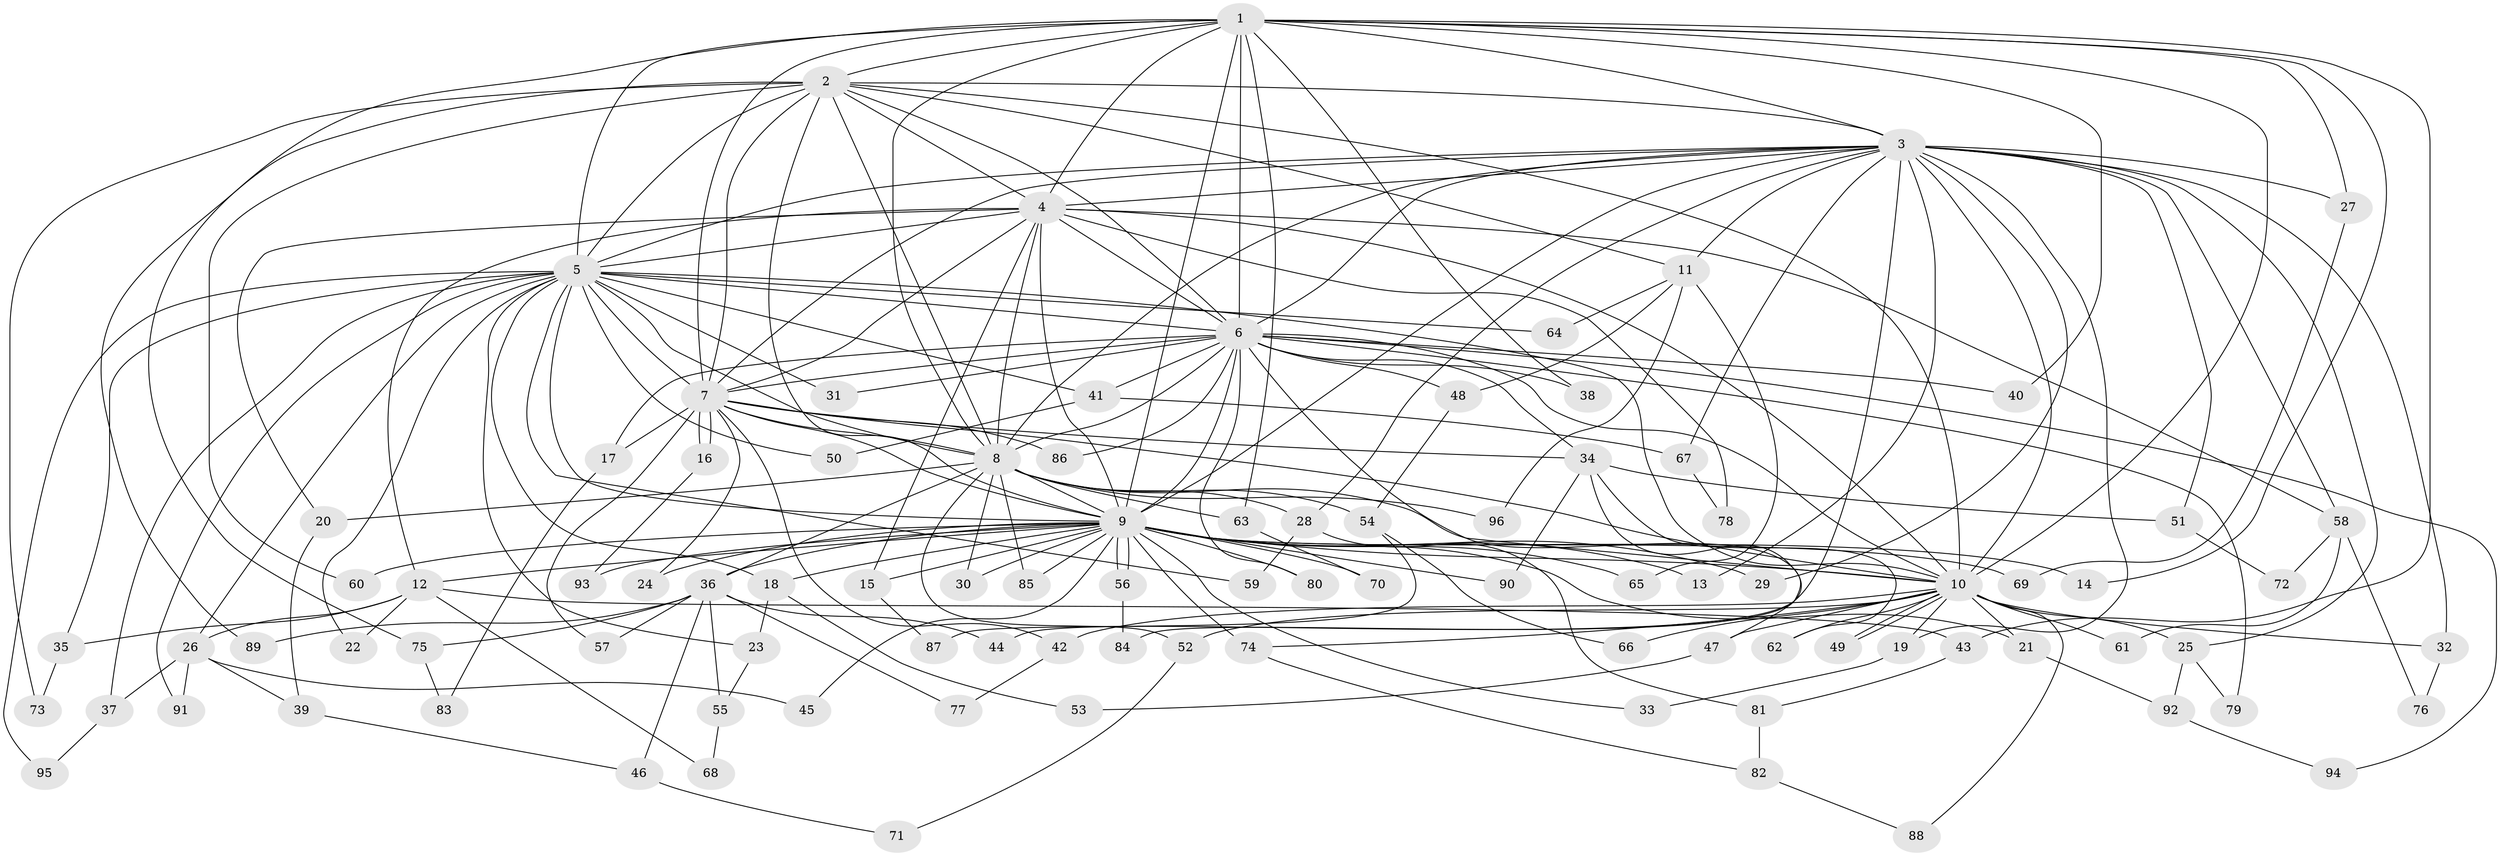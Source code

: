 // Generated by graph-tools (version 1.1) at 2025/13/03/09/25 04:13:52]
// undirected, 96 vertices, 217 edges
graph export_dot {
graph [start="1"]
  node [color=gray90,style=filled];
  1;
  2;
  3;
  4;
  5;
  6;
  7;
  8;
  9;
  10;
  11;
  12;
  13;
  14;
  15;
  16;
  17;
  18;
  19;
  20;
  21;
  22;
  23;
  24;
  25;
  26;
  27;
  28;
  29;
  30;
  31;
  32;
  33;
  34;
  35;
  36;
  37;
  38;
  39;
  40;
  41;
  42;
  43;
  44;
  45;
  46;
  47;
  48;
  49;
  50;
  51;
  52;
  53;
  54;
  55;
  56;
  57;
  58;
  59;
  60;
  61;
  62;
  63;
  64;
  65;
  66;
  67;
  68;
  69;
  70;
  71;
  72;
  73;
  74;
  75;
  76;
  77;
  78;
  79;
  80;
  81;
  82;
  83;
  84;
  85;
  86;
  87;
  88;
  89;
  90;
  91;
  92;
  93;
  94;
  95;
  96;
  1 -- 2;
  1 -- 3;
  1 -- 4;
  1 -- 5;
  1 -- 6;
  1 -- 7;
  1 -- 8;
  1 -- 9;
  1 -- 10;
  1 -- 14;
  1 -- 27;
  1 -- 38;
  1 -- 40;
  1 -- 43;
  1 -- 63;
  1 -- 75;
  2 -- 3;
  2 -- 4;
  2 -- 5;
  2 -- 6;
  2 -- 7;
  2 -- 8;
  2 -- 9;
  2 -- 10;
  2 -- 11;
  2 -- 60;
  2 -- 73;
  2 -- 89;
  3 -- 4;
  3 -- 5;
  3 -- 6;
  3 -- 7;
  3 -- 8;
  3 -- 9;
  3 -- 10;
  3 -- 11;
  3 -- 13;
  3 -- 19;
  3 -- 25;
  3 -- 27;
  3 -- 28;
  3 -- 29;
  3 -- 32;
  3 -- 44;
  3 -- 51;
  3 -- 58;
  3 -- 67;
  4 -- 5;
  4 -- 6;
  4 -- 7;
  4 -- 8;
  4 -- 9;
  4 -- 10;
  4 -- 12;
  4 -- 15;
  4 -- 20;
  4 -- 58;
  4 -- 78;
  5 -- 6;
  5 -- 7;
  5 -- 8;
  5 -- 9;
  5 -- 10;
  5 -- 18;
  5 -- 22;
  5 -- 23;
  5 -- 26;
  5 -- 31;
  5 -- 35;
  5 -- 37;
  5 -- 41;
  5 -- 50;
  5 -- 59;
  5 -- 64;
  5 -- 91;
  5 -- 95;
  6 -- 7;
  6 -- 8;
  6 -- 9;
  6 -- 10;
  6 -- 17;
  6 -- 31;
  6 -- 34;
  6 -- 38;
  6 -- 40;
  6 -- 41;
  6 -- 47;
  6 -- 48;
  6 -- 79;
  6 -- 80;
  6 -- 86;
  6 -- 94;
  7 -- 8;
  7 -- 9;
  7 -- 10;
  7 -- 16;
  7 -- 16;
  7 -- 17;
  7 -- 24;
  7 -- 34;
  7 -- 42;
  7 -- 57;
  7 -- 86;
  8 -- 9;
  8 -- 10;
  8 -- 20;
  8 -- 28;
  8 -- 30;
  8 -- 36;
  8 -- 52;
  8 -- 54;
  8 -- 63;
  8 -- 85;
  8 -- 96;
  9 -- 10;
  9 -- 12;
  9 -- 13;
  9 -- 14;
  9 -- 15;
  9 -- 18;
  9 -- 21;
  9 -- 24;
  9 -- 29;
  9 -- 30;
  9 -- 33;
  9 -- 36;
  9 -- 45;
  9 -- 56;
  9 -- 56;
  9 -- 60;
  9 -- 65;
  9 -- 69;
  9 -- 70;
  9 -- 74;
  9 -- 80;
  9 -- 85;
  9 -- 90;
  9 -- 93;
  10 -- 19;
  10 -- 21;
  10 -- 25;
  10 -- 32;
  10 -- 42;
  10 -- 47;
  10 -- 49;
  10 -- 49;
  10 -- 52;
  10 -- 61;
  10 -- 62;
  10 -- 66;
  10 -- 74;
  10 -- 88;
  11 -- 48;
  11 -- 64;
  11 -- 65;
  11 -- 96;
  12 -- 22;
  12 -- 26;
  12 -- 35;
  12 -- 43;
  12 -- 68;
  15 -- 87;
  16 -- 93;
  17 -- 83;
  18 -- 23;
  18 -- 53;
  19 -- 33;
  20 -- 39;
  21 -- 92;
  23 -- 55;
  25 -- 79;
  25 -- 92;
  26 -- 37;
  26 -- 39;
  26 -- 45;
  26 -- 91;
  27 -- 69;
  28 -- 59;
  28 -- 81;
  32 -- 76;
  34 -- 51;
  34 -- 62;
  34 -- 84;
  34 -- 90;
  35 -- 73;
  36 -- 44;
  36 -- 46;
  36 -- 55;
  36 -- 57;
  36 -- 75;
  36 -- 77;
  36 -- 89;
  37 -- 95;
  39 -- 46;
  41 -- 50;
  41 -- 67;
  42 -- 77;
  43 -- 81;
  46 -- 71;
  47 -- 53;
  48 -- 54;
  51 -- 72;
  52 -- 71;
  54 -- 66;
  54 -- 87;
  55 -- 68;
  56 -- 84;
  58 -- 61;
  58 -- 72;
  58 -- 76;
  63 -- 70;
  67 -- 78;
  74 -- 82;
  75 -- 83;
  81 -- 82;
  82 -- 88;
  92 -- 94;
}
